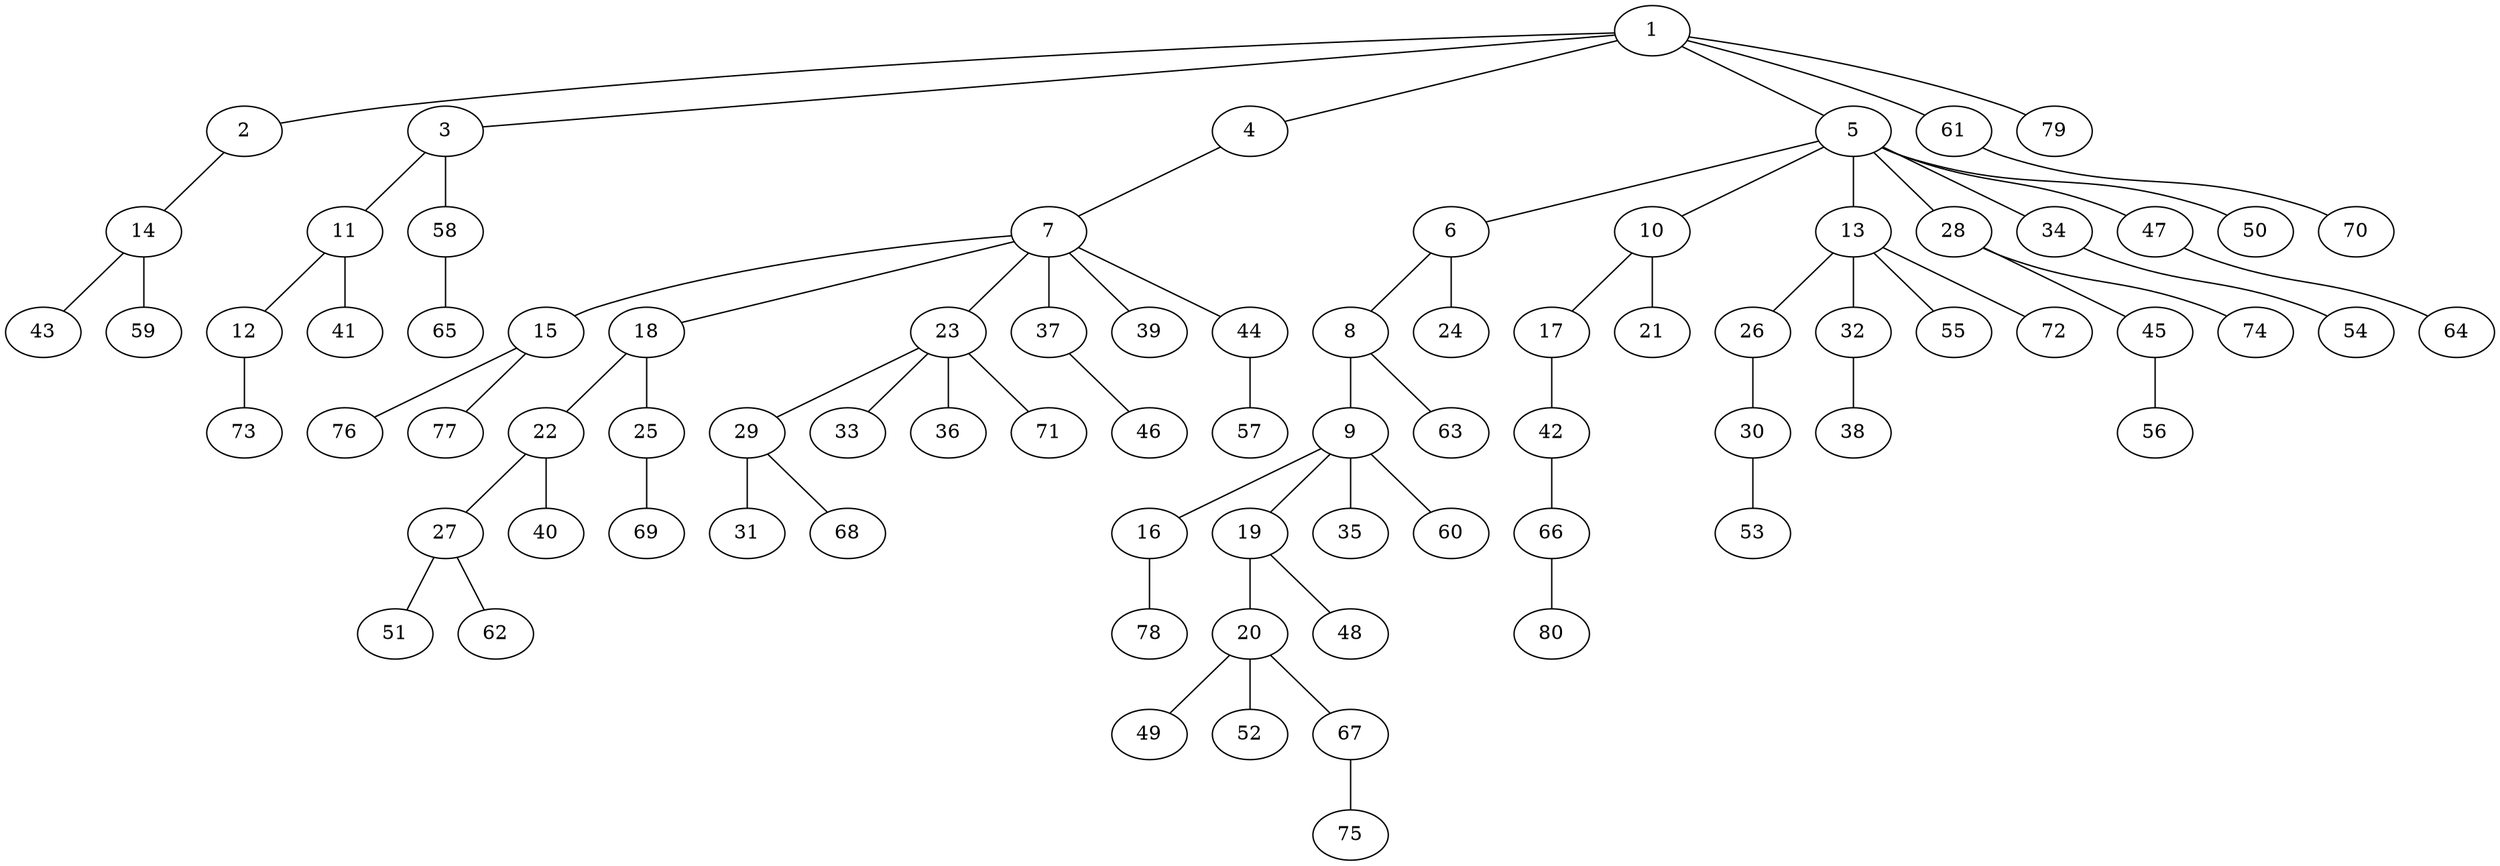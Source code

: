 graph graphname {1--2
1--3
1--4
1--5
1--61
1--79
2--14
3--11
3--58
4--7
5--6
5--10
5--13
5--28
5--34
5--47
5--50
6--8
6--24
7--15
7--18
7--23
7--37
7--39
7--44
8--9
8--63
9--16
9--19
9--35
9--60
10--17
10--21
11--12
11--41
12--73
13--26
13--32
13--55
13--72
14--43
14--59
15--76
15--77
16--78
17--42
18--22
18--25
19--20
19--48
20--49
20--52
20--67
22--27
22--40
23--29
23--33
23--36
23--71
25--69
26--30
27--51
27--62
28--45
28--74
29--31
29--68
30--53
32--38
34--54
37--46
42--66
44--57
45--56
47--64
58--65
61--70
66--80
67--75
}